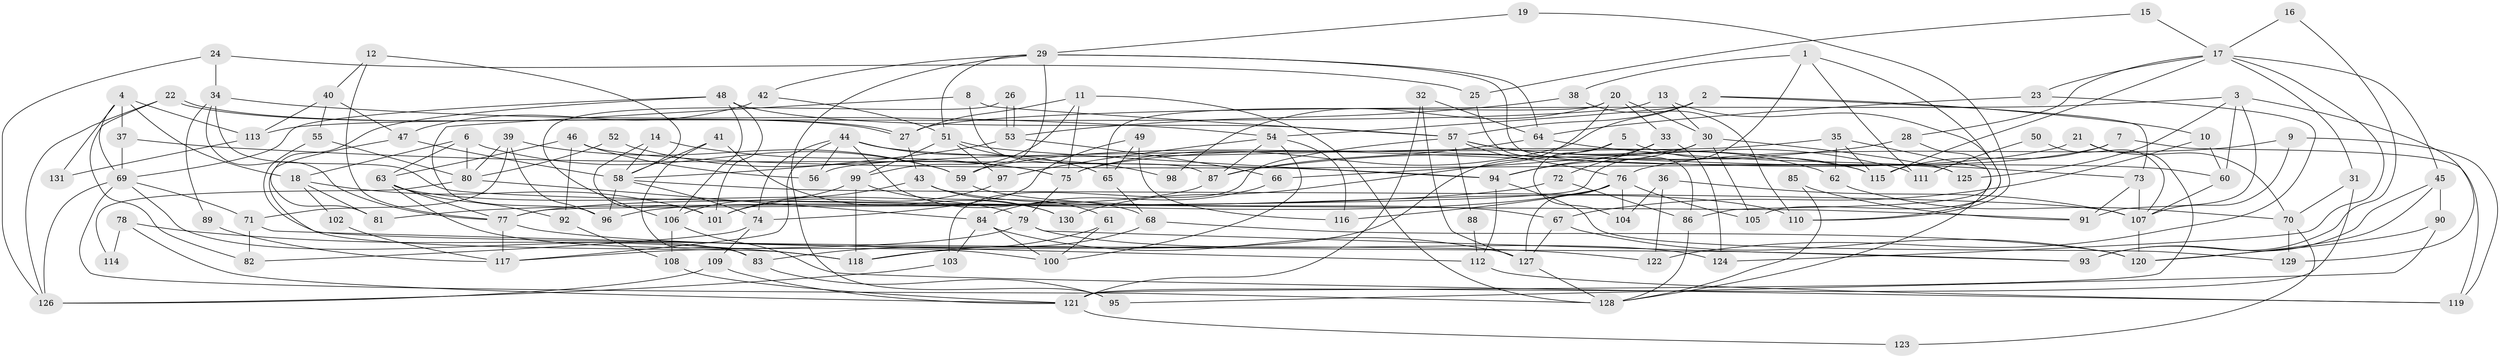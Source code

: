 // coarse degree distribution, {3: 0.2564102564102564, 2: 0.1794871794871795, 1: 0.02564102564102564, 6: 0.10256410256410256, 4: 0.10256410256410256, 5: 0.1282051282051282, 11: 0.02564102564102564, 10: 0.02564102564102564, 7: 0.02564102564102564, 8: 0.02564102564102564, 12: 0.02564102564102564, 9: 0.02564102564102564, 13: 0.02564102564102564, 16: 0.02564102564102564}
// Generated by graph-tools (version 1.1) at 2025/52/03/04/25 21:52:10]
// undirected, 131 vertices, 262 edges
graph export_dot {
graph [start="1"]
  node [color=gray90,style=filled];
  1;
  2;
  3;
  4;
  5;
  6;
  7;
  8;
  9;
  10;
  11;
  12;
  13;
  14;
  15;
  16;
  17;
  18;
  19;
  20;
  21;
  22;
  23;
  24;
  25;
  26;
  27;
  28;
  29;
  30;
  31;
  32;
  33;
  34;
  35;
  36;
  37;
  38;
  39;
  40;
  41;
  42;
  43;
  44;
  45;
  46;
  47;
  48;
  49;
  50;
  51;
  52;
  53;
  54;
  55;
  56;
  57;
  58;
  59;
  60;
  61;
  62;
  63;
  64;
  65;
  66;
  67;
  68;
  69;
  70;
  71;
  72;
  73;
  74;
  75;
  76;
  77;
  78;
  79;
  80;
  81;
  82;
  83;
  84;
  85;
  86;
  87;
  88;
  89;
  90;
  91;
  92;
  93;
  94;
  95;
  96;
  97;
  98;
  99;
  100;
  101;
  102;
  103;
  104;
  105;
  106;
  107;
  108;
  109;
  110;
  111;
  112;
  113;
  114;
  115;
  116;
  117;
  118;
  119;
  120;
  121;
  122;
  123;
  124;
  125;
  126;
  127;
  128;
  129;
  130;
  131;
  1 -- 105;
  1 -- 77;
  1 -- 38;
  1 -- 111;
  2 -- 54;
  2 -- 75;
  2 -- 10;
  2 -- 57;
  2 -- 73;
  3 -- 125;
  3 -- 60;
  3 -- 27;
  3 -- 91;
  3 -- 129;
  4 -- 37;
  4 -- 69;
  4 -- 18;
  4 -- 113;
  4 -- 131;
  5 -- 130;
  5 -- 115;
  5 -- 104;
  6 -- 18;
  6 -- 63;
  6 -- 59;
  6 -- 80;
  7 -- 115;
  7 -- 75;
  7 -- 119;
  8 -- 96;
  8 -- 57;
  8 -- 87;
  9 -- 107;
  9 -- 76;
  9 -- 119;
  10 -- 60;
  10 -- 67;
  11 -- 99;
  11 -- 27;
  11 -- 75;
  11 -- 128;
  12 -- 40;
  12 -- 77;
  12 -- 58;
  13 -- 110;
  13 -- 30;
  13 -- 113;
  14 -- 101;
  14 -- 58;
  14 -- 75;
  15 -- 17;
  15 -- 25;
  16 -- 93;
  16 -- 17;
  17 -- 124;
  17 -- 115;
  17 -- 23;
  17 -- 28;
  17 -- 31;
  17 -- 45;
  18 -- 101;
  18 -- 81;
  18 -- 102;
  19 -- 110;
  19 -- 29;
  20 -- 118;
  20 -- 65;
  20 -- 30;
  20 -- 33;
  20 -- 98;
  21 -- 59;
  21 -- 70;
  21 -- 121;
  22 -- 27;
  22 -- 27;
  22 -- 126;
  22 -- 82;
  23 -- 122;
  23 -- 64;
  24 -- 126;
  24 -- 34;
  24 -- 25;
  25 -- 86;
  26 -- 106;
  26 -- 53;
  26 -- 53;
  27 -- 43;
  28 -- 87;
  28 -- 86;
  29 -- 64;
  29 -- 59;
  29 -- 42;
  29 -- 51;
  29 -- 95;
  29 -- 125;
  30 -- 66;
  30 -- 94;
  30 -- 105;
  30 -- 125;
  31 -- 121;
  31 -- 70;
  32 -- 127;
  32 -- 64;
  32 -- 121;
  33 -- 94;
  33 -- 72;
  33 -- 124;
  34 -- 91;
  34 -- 54;
  34 -- 77;
  34 -- 89;
  35 -- 128;
  35 -- 62;
  35 -- 56;
  35 -- 115;
  36 -- 104;
  36 -- 107;
  36 -- 122;
  37 -- 94;
  37 -- 69;
  38 -- 53;
  38 -- 110;
  39 -- 71;
  39 -- 96;
  39 -- 59;
  39 -- 80;
  40 -- 113;
  40 -- 55;
  40 -- 47;
  41 -- 58;
  41 -- 83;
  41 -- 130;
  42 -- 51;
  42 -- 47;
  43 -- 101;
  43 -- 61;
  43 -- 110;
  44 -- 56;
  44 -- 74;
  44 -- 65;
  44 -- 68;
  44 -- 115;
  44 -- 117;
  45 -- 120;
  45 -- 90;
  45 -- 93;
  46 -- 92;
  46 -- 63;
  46 -- 56;
  46 -- 60;
  47 -- 58;
  47 -- 118;
  48 -- 57;
  48 -- 69;
  48 -- 81;
  48 -- 101;
  48 -- 106;
  49 -- 65;
  49 -- 74;
  49 -- 116;
  50 -- 111;
  50 -- 107;
  51 -- 99;
  51 -- 94;
  51 -- 97;
  51 -- 98;
  52 -- 75;
  52 -- 80;
  53 -- 58;
  53 -- 66;
  54 -- 100;
  54 -- 116;
  54 -- 87;
  54 -- 97;
  55 -- 80;
  55 -- 93;
  57 -- 76;
  57 -- 62;
  57 -- 88;
  57 -- 103;
  57 -- 111;
  58 -- 74;
  58 -- 96;
  58 -- 107;
  59 -- 67;
  60 -- 107;
  61 -- 83;
  61 -- 100;
  62 -- 70;
  63 -- 77;
  63 -- 100;
  63 -- 79;
  63 -- 92;
  64 -- 87;
  64 -- 73;
  65 -- 68;
  66 -- 84;
  67 -- 120;
  67 -- 127;
  68 -- 120;
  68 -- 118;
  69 -- 126;
  69 -- 128;
  69 -- 71;
  69 -- 83;
  70 -- 129;
  70 -- 123;
  71 -- 112;
  71 -- 82;
  72 -- 81;
  72 -- 86;
  73 -- 91;
  73 -- 107;
  74 -- 82;
  74 -- 109;
  75 -- 79;
  76 -- 127;
  76 -- 77;
  76 -- 104;
  76 -- 105;
  76 -- 116;
  77 -- 117;
  77 -- 122;
  78 -- 121;
  78 -- 118;
  78 -- 114;
  79 -- 93;
  79 -- 117;
  79 -- 124;
  80 -- 84;
  80 -- 114;
  83 -- 95;
  84 -- 127;
  84 -- 100;
  84 -- 103;
  85 -- 128;
  85 -- 91;
  86 -- 128;
  87 -- 96;
  88 -- 112;
  89 -- 117;
  90 -- 120;
  90 -- 95;
  92 -- 108;
  94 -- 112;
  94 -- 129;
  97 -- 101;
  99 -- 106;
  99 -- 118;
  99 -- 130;
  102 -- 117;
  103 -- 126;
  106 -- 119;
  106 -- 108;
  107 -- 120;
  108 -- 121;
  109 -- 121;
  109 -- 126;
  112 -- 119;
  113 -- 131;
  121 -- 123;
  127 -- 128;
}
